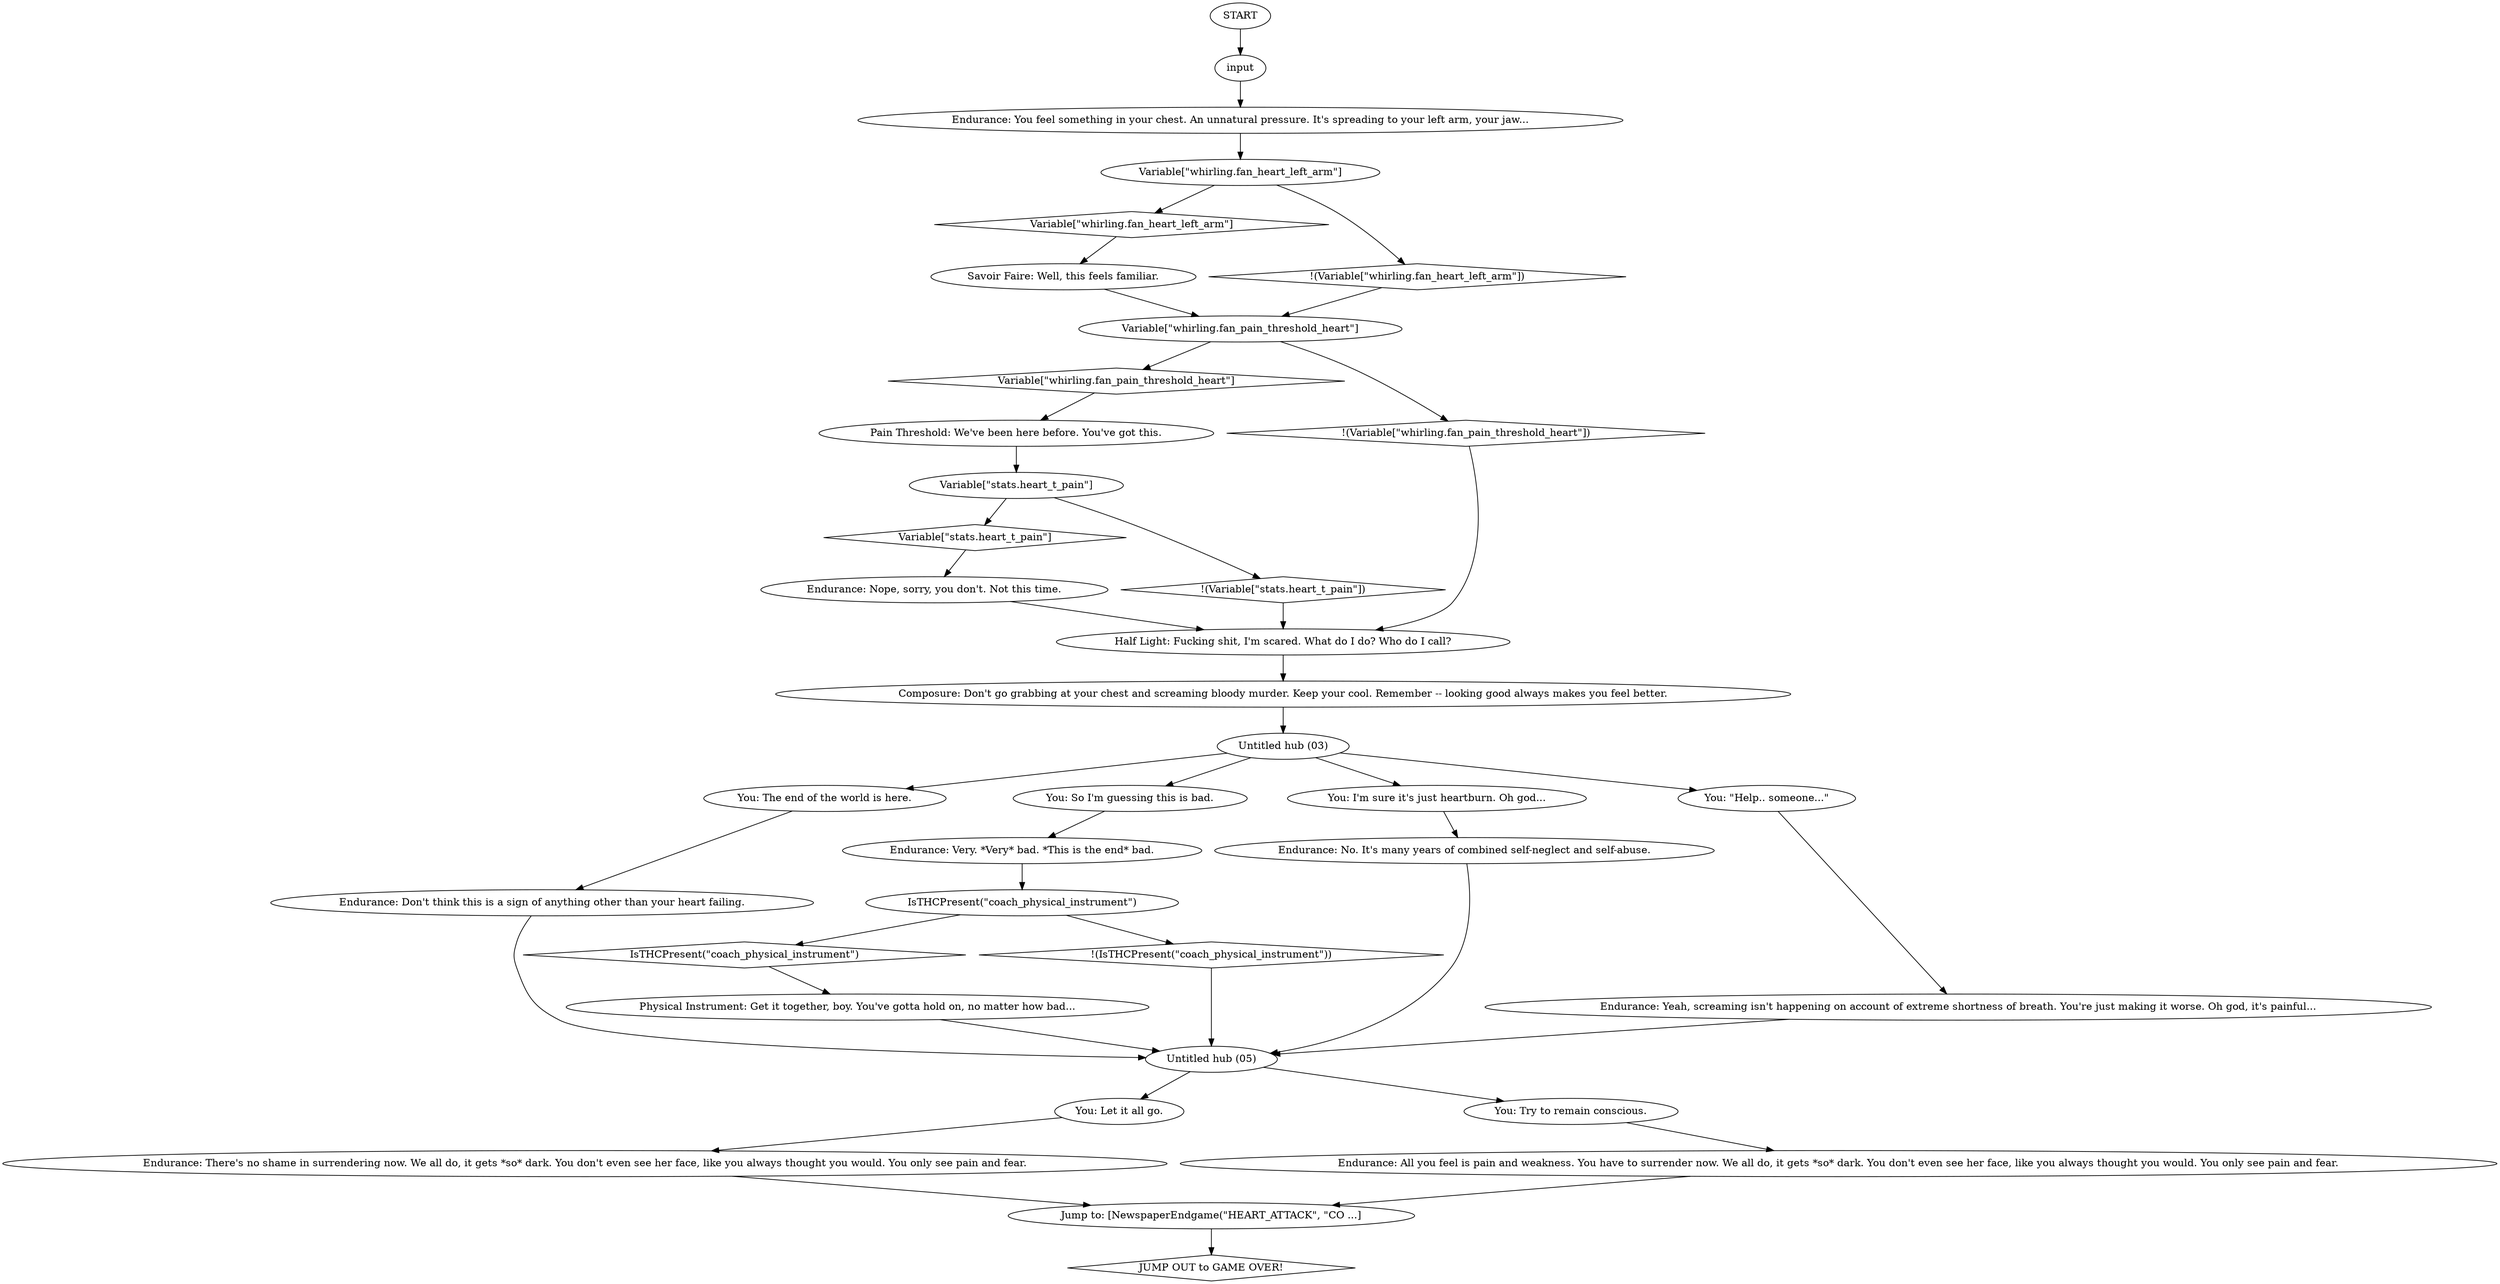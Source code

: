# LIFELINE / HEART ATTACK
# When you lose enough Health (Endurance), you have a heart attack. This is the freebie/tutorial.
# ==================================================
digraph G {
	  0 [label="START"];
	  1 [label="input"];
	  2 [label="You: The end of the world is here."];
	  3 [label="You: Let it all go."];
	  4 [label="Endurance: There's no shame in surrendering now. We all do, it gets *so* dark. You don't even see her face, like you always thought you would. You only see pain and fear."];
	  5 [label="Physical Instrument: Get it together, boy. You've gotta hold on, no matter how bad..."];
	  6 [label="Endurance: Yeah, screaming isn't happening on account of extreme shortness of breath. You're just making it worse. Oh god, it's painful..."];
	  7 [label="Untitled hub (03)"];
	  8 [label="Endurance: Very. *Very* bad. *This is the end* bad."];
	  9 [label="Endurance: Nope, sorry, you don't. Not this time."];
	  11 [label="You: Try to remain conscious."];
	  12 [label="Variable[\"whirling.fan_heart_left_arm\"]"];
	  13 [label="Variable[\"whirling.fan_heart_left_arm\"]", shape=diamond];
	  14 [label="!(Variable[\"whirling.fan_heart_left_arm\"])", shape=diamond];
	  15 [label="Endurance: You feel something in your chest. An unnatural pressure. It's spreading to your left arm, your jaw..."];
	  16 [label="Variable[\"whirling.fan_pain_threshold_heart\"]"];
	  17 [label="Variable[\"whirling.fan_pain_threshold_heart\"]", shape=diamond];
	  18 [label="!(Variable[\"whirling.fan_pain_threshold_heart\"])", shape=diamond];
	  19 [label="Endurance: No. It's many years of combined self-neglect and self-abuse."];
	  20 [label="Composure: Don't go grabbing at your chest and screaming bloody murder. Keep your cool. Remember -- looking good always makes you feel better."];
	  21 [label="Endurance: All you feel is pain and weakness. You have to surrender now. We all do, it gets *so* dark. You don't even see her face, like you always thought you would. You only see pain and fear."];
	  22 [label="You: So I'm guessing this is bad."];
	  23 [label="You: I'm sure it's just heartburn. Oh god..."];
	  24 [label="Pain Threshold: We've been here before. You've got this."];
	  25 [label="Variable[\"stats.heart_t_pain\"]"];
	  26 [label="Variable[\"stats.heart_t_pain\"]", shape=diamond];
	  27 [label="!(Variable[\"stats.heart_t_pain\"])", shape=diamond];
	  28 [label="Untitled hub (05)"];
	  29 [label="IsTHCPresent(\"coach_physical_instrument\")"];
	  30 [label="IsTHCPresent(\"coach_physical_instrument\")", shape=diamond];
	  31 [label="!(IsTHCPresent(\"coach_physical_instrument\"))", shape=diamond];
	  32 [label="You: \"Help.. someone...\""];
	  33 [label="Jump to: [NewspaperEndgame(\"HEART_ATTACK\", \"CO ...]"];
	  34 [label="Savoir Faire: Well, this feels familiar."];
	  35 [label="Endurance: Don't think this is a sign of anything other than your heart failing."];
	  36 [label="Half Light: Fucking shit, I'm scared. What do I do? Who do I call?"];
	  12410020 [label="JUMP OUT to GAME OVER!", shape=diamond];
	  0 -> 1
	  1 -> 15
	  2 -> 35
	  3 -> 4
	  4 -> 33
	  5 -> 28
	  6 -> 28
	  7 -> 32
	  7 -> 2
	  7 -> 22
	  7 -> 23
	  8 -> 29
	  9 -> 36
	  11 -> 21
	  12 -> 13
	  12 -> 14
	  13 -> 34
	  14 -> 16
	  15 -> 12
	  16 -> 17
	  16 -> 18
	  17 -> 24
	  18 -> 36
	  19 -> 28
	  20 -> 7
	  21 -> 33
	  22 -> 8
	  23 -> 19
	  24 -> 25
	  25 -> 26
	  25 -> 27
	  26 -> 9
	  27 -> 36
	  28 -> 3
	  28 -> 11
	  29 -> 30
	  29 -> 31
	  30 -> 5
	  31 -> 28
	  32 -> 6
	  33 -> 12410020
	  34 -> 16
	  35 -> 28
	  36 -> 20
}

